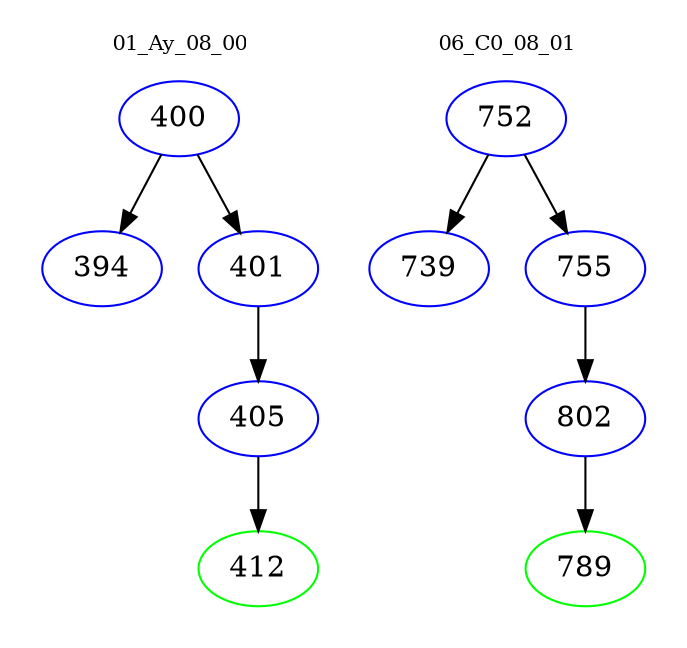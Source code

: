 digraph{
subgraph cluster_0 {
color = white
label = "01_Ay_08_00";
fontsize=10;
T0_400 [label="400", color="blue"]
T0_400 -> T0_394 [color="black"]
T0_394 [label="394", color="blue"]
T0_400 -> T0_401 [color="black"]
T0_401 [label="401", color="blue"]
T0_401 -> T0_405 [color="black"]
T0_405 [label="405", color="blue"]
T0_405 -> T0_412 [color="black"]
T0_412 [label="412", color="green"]
}
subgraph cluster_1 {
color = white
label = "06_C0_08_01";
fontsize=10;
T1_752 [label="752", color="blue"]
T1_752 -> T1_739 [color="black"]
T1_739 [label="739", color="blue"]
T1_752 -> T1_755 [color="black"]
T1_755 [label="755", color="blue"]
T1_755 -> T1_802 [color="black"]
T1_802 [label="802", color="blue"]
T1_802 -> T1_789 [color="black"]
T1_789 [label="789", color="green"]
}
}
